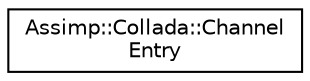 digraph "Graphical Class Hierarchy"
{
  edge [fontname="Helvetica",fontsize="10",labelfontname="Helvetica",labelfontsize="10"];
  node [fontname="Helvetica",fontsize="10",shape=record];
  rankdir="LR";
  Node1 [label="Assimp::Collada::Channel\lEntry",height=0.2,width=0.4,color="black", fillcolor="white", style="filled",URL="$struct_assimp_1_1_collada_1_1_channel_entry.html"];
}
